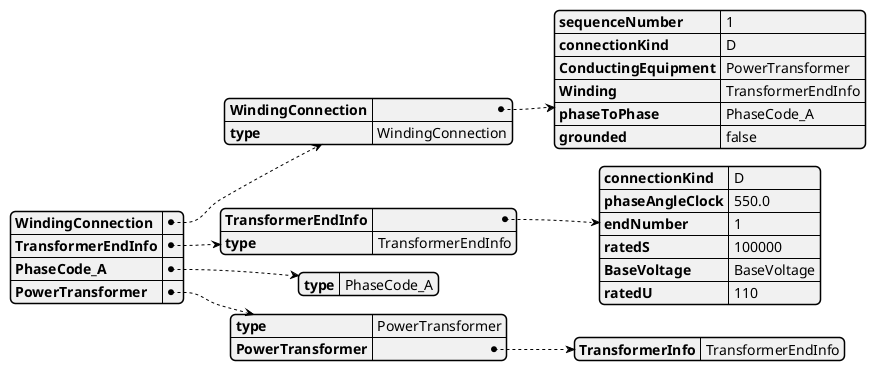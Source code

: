 @startjson
{
  "WindingConnection": {
    "WindingConnection": {
      "sequenceNumber": 
        "1"
      ,
      "connectionKind": 
        "D"
      ,
      "ConductingEquipment": 
        "PowerTransformer"
      ,
      "Winding": 
        "TransformerEndInfo"
      ,
      "phaseToPhase": 
        "PhaseCode_A"
      ,
      "grounded": 
        "false"
      
    },
    "type": 
      "WindingConnection"
    
  },
  "TransformerEndInfo": {
    "TransformerEndInfo": {
      "connectionKind": 
        "D"
      ,
      "phaseAngleClock": 
        "550.0"
      ,
      "endNumber": 
        "1"
      ,
      "ratedS": 
        "100000"
      ,
      "BaseVoltage": 
        "BaseVoltage"
      ,
      "ratedU": 
        "110"
      
    },
    "type": 
      "TransformerEndInfo"
    
  },
  "PhaseCode_A": {
    "type": 
      "PhaseCode_A"
    
  },
  "PowerTransformer": {
    "type": 
      "PowerTransformer"
    ,
    "PowerTransformer": {
      "TransformerInfo": 
        "TransformerEndInfo"
      
    }
  }
}
@endjson